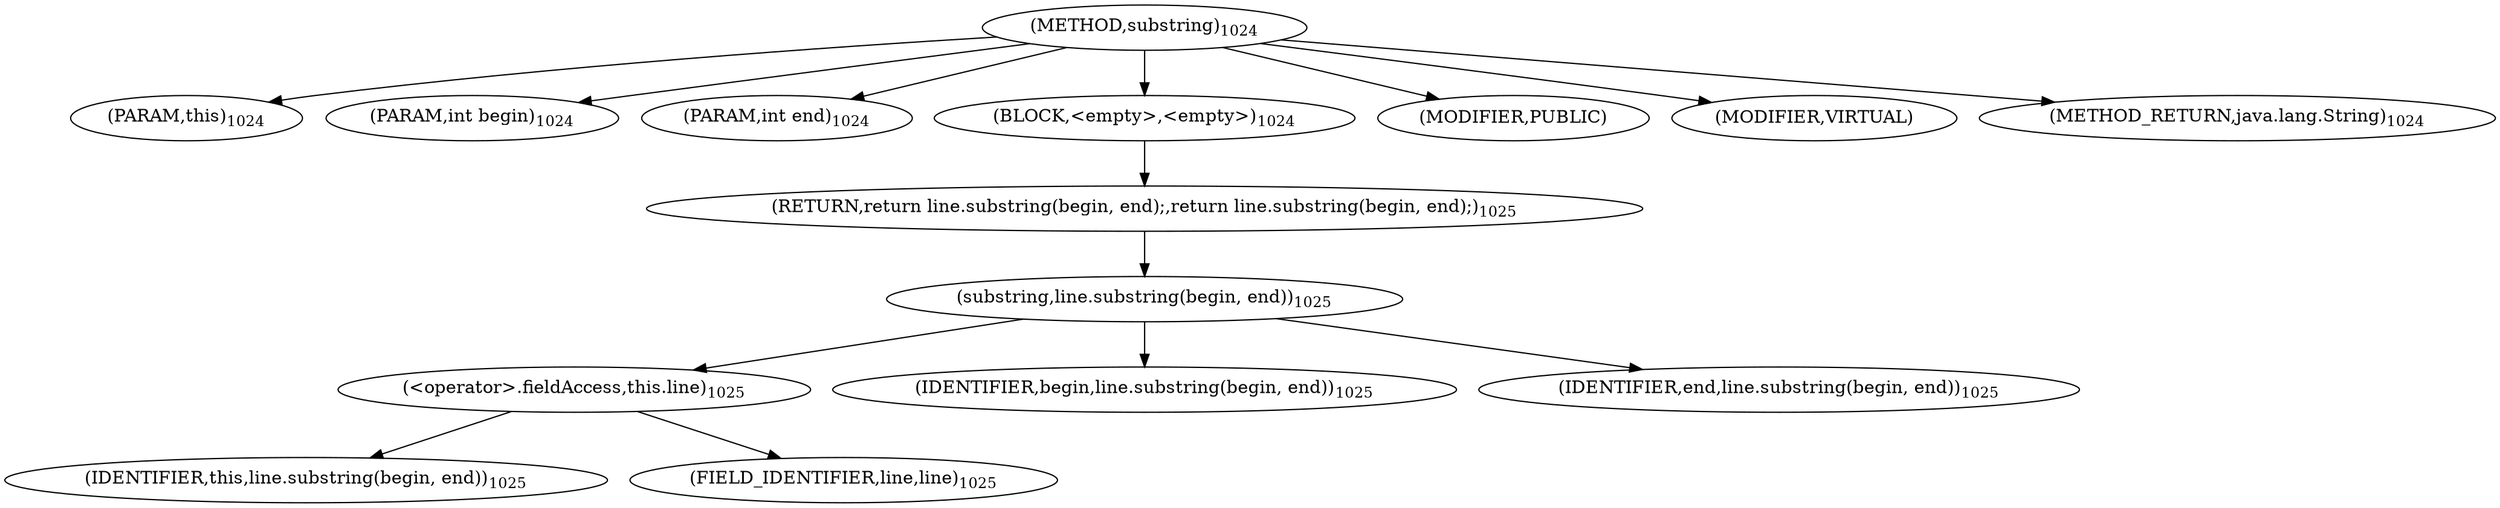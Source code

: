 digraph "substring" {  
"2655" [label = <(METHOD,substring)<SUB>1024</SUB>> ]
"2656" [label = <(PARAM,this)<SUB>1024</SUB>> ]
"2657" [label = <(PARAM,int begin)<SUB>1024</SUB>> ]
"2658" [label = <(PARAM,int end)<SUB>1024</SUB>> ]
"2659" [label = <(BLOCK,&lt;empty&gt;,&lt;empty&gt;)<SUB>1024</SUB>> ]
"2660" [label = <(RETURN,return line.substring(begin, end);,return line.substring(begin, end);)<SUB>1025</SUB>> ]
"2661" [label = <(substring,line.substring(begin, end))<SUB>1025</SUB>> ]
"2662" [label = <(&lt;operator&gt;.fieldAccess,this.line)<SUB>1025</SUB>> ]
"2663" [label = <(IDENTIFIER,this,line.substring(begin, end))<SUB>1025</SUB>> ]
"2664" [label = <(FIELD_IDENTIFIER,line,line)<SUB>1025</SUB>> ]
"2665" [label = <(IDENTIFIER,begin,line.substring(begin, end))<SUB>1025</SUB>> ]
"2666" [label = <(IDENTIFIER,end,line.substring(begin, end))<SUB>1025</SUB>> ]
"2667" [label = <(MODIFIER,PUBLIC)> ]
"2668" [label = <(MODIFIER,VIRTUAL)> ]
"2669" [label = <(METHOD_RETURN,java.lang.String)<SUB>1024</SUB>> ]
  "2655" -> "2656" 
  "2655" -> "2657" 
  "2655" -> "2658" 
  "2655" -> "2659" 
  "2655" -> "2667" 
  "2655" -> "2668" 
  "2655" -> "2669" 
  "2659" -> "2660" 
  "2660" -> "2661" 
  "2661" -> "2662" 
  "2661" -> "2665" 
  "2661" -> "2666" 
  "2662" -> "2663" 
  "2662" -> "2664" 
}
